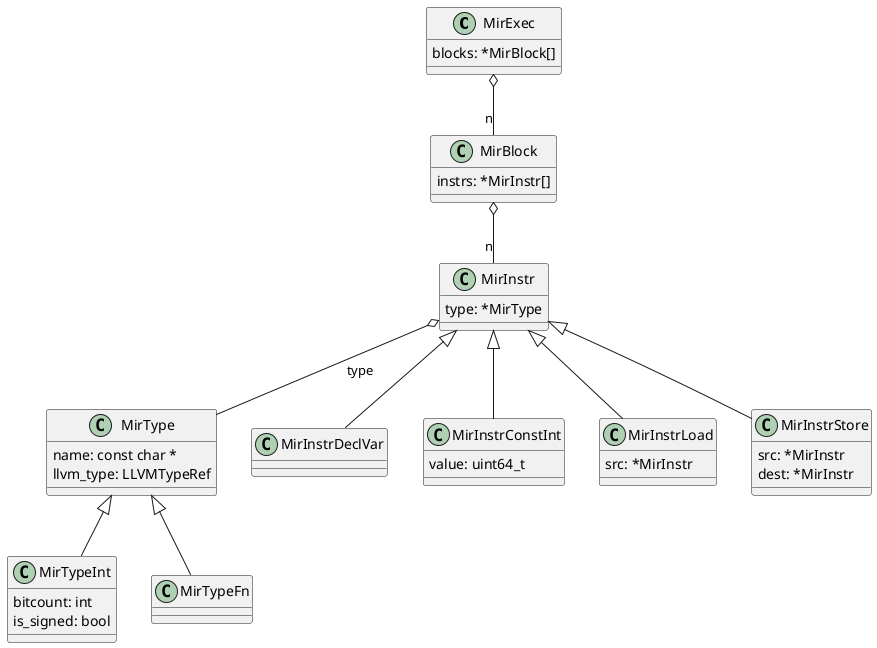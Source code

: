 @startuml

class MirExec {
  blocks: *MirBlock[]
}

class MirBlock {
  instrs: *MirInstr[]
}

class MirType {
  name: const char *
  llvm_type: LLVMTypeRef 
}

class MirTypeInt {
  bitcount: int
  is_signed: bool
}

class MirTypeFn {
}

class MirInstr {
  type: *MirType
}

class MirInstrDeclVar {
}

class MirInstrConstInt {
  value: uint64_t
}

class MirInstrLoad {
  src: *MirInstr
}

class MirInstrStore {
  src: *MirInstr
  dest: *MirInstr
}

MirType <|-- MirTypeInt
MirType <|-- MirTypeFn

MirInstr <|-- MirInstrDeclVar
MirInstr <|-- MirInstrLoad
MirInstr <|-- MirInstrStore
MirInstr <|-- MirInstrConstInt

MirExec o-- "n" MirBlock

MirBlock o-- "n" MirInstr

MirInstr o-- MirType: type

@enduml